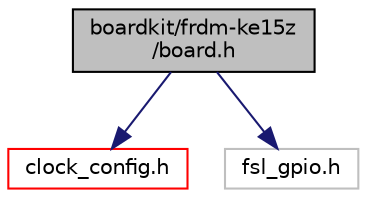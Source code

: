 digraph "boardkit/frdm-ke15z/board.h"
{
  edge [fontname="Helvetica",fontsize="10",labelfontname="Helvetica",labelfontsize="10"];
  node [fontname="Helvetica",fontsize="10",shape=record];
  Node0 [label="boardkit/frdm-ke15z\l/board.h",height=0.2,width=0.4,color="black", fillcolor="grey75", style="filled", fontcolor="black"];
  Node0 -> Node1 [color="midnightblue",fontsize="10",style="solid",fontname="Helvetica"];
  Node1 [label="clock_config.h",height=0.2,width=0.4,color="red", fillcolor="white", style="filled",URL="$frdm-ke15z_2clock__config_8h.html"];
  Node0 -> Node3 [color="midnightblue",fontsize="10",style="solid",fontname="Helvetica"];
  Node3 [label="fsl_gpio.h",height=0.2,width=0.4,color="grey75", fillcolor="white", style="filled"];
}
